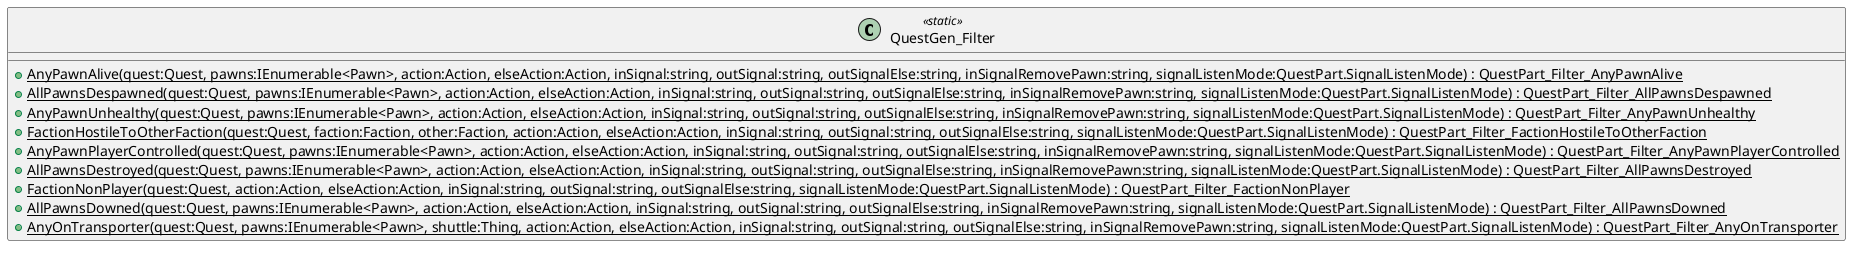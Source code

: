 @startuml
class QuestGen_Filter <<static>> {
    + {static} AnyPawnAlive(quest:Quest, pawns:IEnumerable<Pawn>, action:Action, elseAction:Action, inSignal:string, outSignal:string, outSignalElse:string, inSignalRemovePawn:string, signalListenMode:QuestPart.SignalListenMode) : QuestPart_Filter_AnyPawnAlive
    + {static} AllPawnsDespawned(quest:Quest, pawns:IEnumerable<Pawn>, action:Action, elseAction:Action, inSignal:string, outSignal:string, outSignalElse:string, inSignalRemovePawn:string, signalListenMode:QuestPart.SignalListenMode) : QuestPart_Filter_AllPawnsDespawned
    + {static} AnyPawnUnhealthy(quest:Quest, pawns:IEnumerable<Pawn>, action:Action, elseAction:Action, inSignal:string, outSignal:string, outSignalElse:string, inSignalRemovePawn:string, signalListenMode:QuestPart.SignalListenMode) : QuestPart_Filter_AnyPawnUnhealthy
    + {static} FactionHostileToOtherFaction(quest:Quest, faction:Faction, other:Faction, action:Action, elseAction:Action, inSignal:string, outSignal:string, outSignalElse:string, signalListenMode:QuestPart.SignalListenMode) : QuestPart_Filter_FactionHostileToOtherFaction
    + {static} AnyPawnPlayerControlled(quest:Quest, pawns:IEnumerable<Pawn>, action:Action, elseAction:Action, inSignal:string, outSignal:string, outSignalElse:string, inSignalRemovePawn:string, signalListenMode:QuestPart.SignalListenMode) : QuestPart_Filter_AnyPawnPlayerControlled
    + {static} AllPawnsDestroyed(quest:Quest, pawns:IEnumerable<Pawn>, action:Action, elseAction:Action, inSignal:string, outSignal:string, outSignalElse:string, inSignalRemovePawn:string, signalListenMode:QuestPart.SignalListenMode) : QuestPart_Filter_AllPawnsDestroyed
    + {static} FactionNonPlayer(quest:Quest, action:Action, elseAction:Action, inSignal:string, outSignal:string, outSignalElse:string, signalListenMode:QuestPart.SignalListenMode) : QuestPart_Filter_FactionNonPlayer
    + {static} AllPawnsDowned(quest:Quest, pawns:IEnumerable<Pawn>, action:Action, elseAction:Action, inSignal:string, outSignal:string, outSignalElse:string, inSignalRemovePawn:string, signalListenMode:QuestPart.SignalListenMode) : QuestPart_Filter_AllPawnsDowned
    + {static} AnyOnTransporter(quest:Quest, pawns:IEnumerable<Pawn>, shuttle:Thing, action:Action, elseAction:Action, inSignal:string, outSignal:string, outSignalElse:string, inSignalRemovePawn:string, signalListenMode:QuestPart.SignalListenMode) : QuestPart_Filter_AnyOnTransporter
}
@enduml
